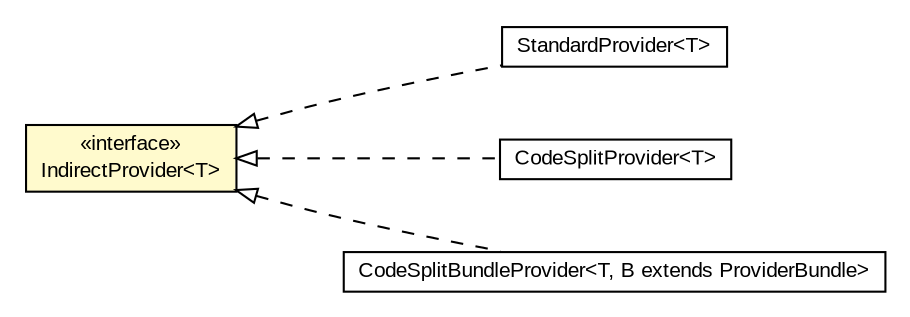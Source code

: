 #!/usr/local/bin/dot
#
# Class diagram 
# Generated by UMLGraph version R5_6-24-gf6e263 (http://www.umlgraph.org/)
#

digraph G {
	edge [fontname="arial",fontsize=10,labelfontname="arial",labelfontsize=10];
	node [fontname="arial",fontsize=10,shape=plaintext];
	nodesep=0.25;
	ranksep=0.5;
	rankdir=LR;
	// com.gwtplatform.common.client.StandardProvider<T>
	c299150 [label=<<table title="com.gwtplatform.common.client.StandardProvider" border="0" cellborder="1" cellspacing="0" cellpadding="2" port="p" href="./StandardProvider.html">
		<tr><td><table border="0" cellspacing="0" cellpadding="1">
<tr><td align="center" balign="center"> StandardProvider&lt;T&gt; </td></tr>
		</table></td></tr>
		</table>>, URL="./StandardProvider.html", fontname="arial", fontcolor="black", fontsize=10.0];
	// com.gwtplatform.common.client.IndirectProvider<T>
	c299152 [label=<<table title="com.gwtplatform.common.client.IndirectProvider" border="0" cellborder="1" cellspacing="0" cellpadding="2" port="p" bgcolor="lemonChiffon" href="./IndirectProvider.html">
		<tr><td><table border="0" cellspacing="0" cellpadding="1">
<tr><td align="center" balign="center"> &#171;interface&#187; </td></tr>
<tr><td align="center" balign="center"> IndirectProvider&lt;T&gt; </td></tr>
		</table></td></tr>
		</table>>, URL="./IndirectProvider.html", fontname="arial", fontcolor="black", fontsize=10.0];
	// com.gwtplatform.common.client.CodeSplitProvider<T>
	c299154 [label=<<table title="com.gwtplatform.common.client.CodeSplitProvider" border="0" cellborder="1" cellspacing="0" cellpadding="2" port="p" href="./CodeSplitProvider.html">
		<tr><td><table border="0" cellspacing="0" cellpadding="1">
<tr><td align="center" balign="center"> CodeSplitProvider&lt;T&gt; </td></tr>
		</table></td></tr>
		</table>>, URL="./CodeSplitProvider.html", fontname="arial", fontcolor="black", fontsize=10.0];
	// com.gwtplatform.common.client.CodeSplitBundleProvider<T, B extends com.gwtplatform.common.client.ProviderBundle>
	c299155 [label=<<table title="com.gwtplatform.common.client.CodeSplitBundleProvider" border="0" cellborder="1" cellspacing="0" cellpadding="2" port="p" href="./CodeSplitBundleProvider.html">
		<tr><td><table border="0" cellspacing="0" cellpadding="1">
<tr><td align="center" balign="center"> CodeSplitBundleProvider&lt;T, B extends ProviderBundle&gt; </td></tr>
		</table></td></tr>
		</table>>, URL="./CodeSplitBundleProvider.html", fontname="arial", fontcolor="black", fontsize=10.0];
	//com.gwtplatform.common.client.StandardProvider<T> implements com.gwtplatform.common.client.IndirectProvider<T>
	c299152:p -> c299150:p [dir=back,arrowtail=empty,style=dashed];
	//com.gwtplatform.common.client.CodeSplitProvider<T> implements com.gwtplatform.common.client.IndirectProvider<T>
	c299152:p -> c299154:p [dir=back,arrowtail=empty,style=dashed];
	//com.gwtplatform.common.client.CodeSplitBundleProvider<T, B extends com.gwtplatform.common.client.ProviderBundle> implements com.gwtplatform.common.client.IndirectProvider<T>
	c299152:p -> c299155:p [dir=back,arrowtail=empty,style=dashed];
}

